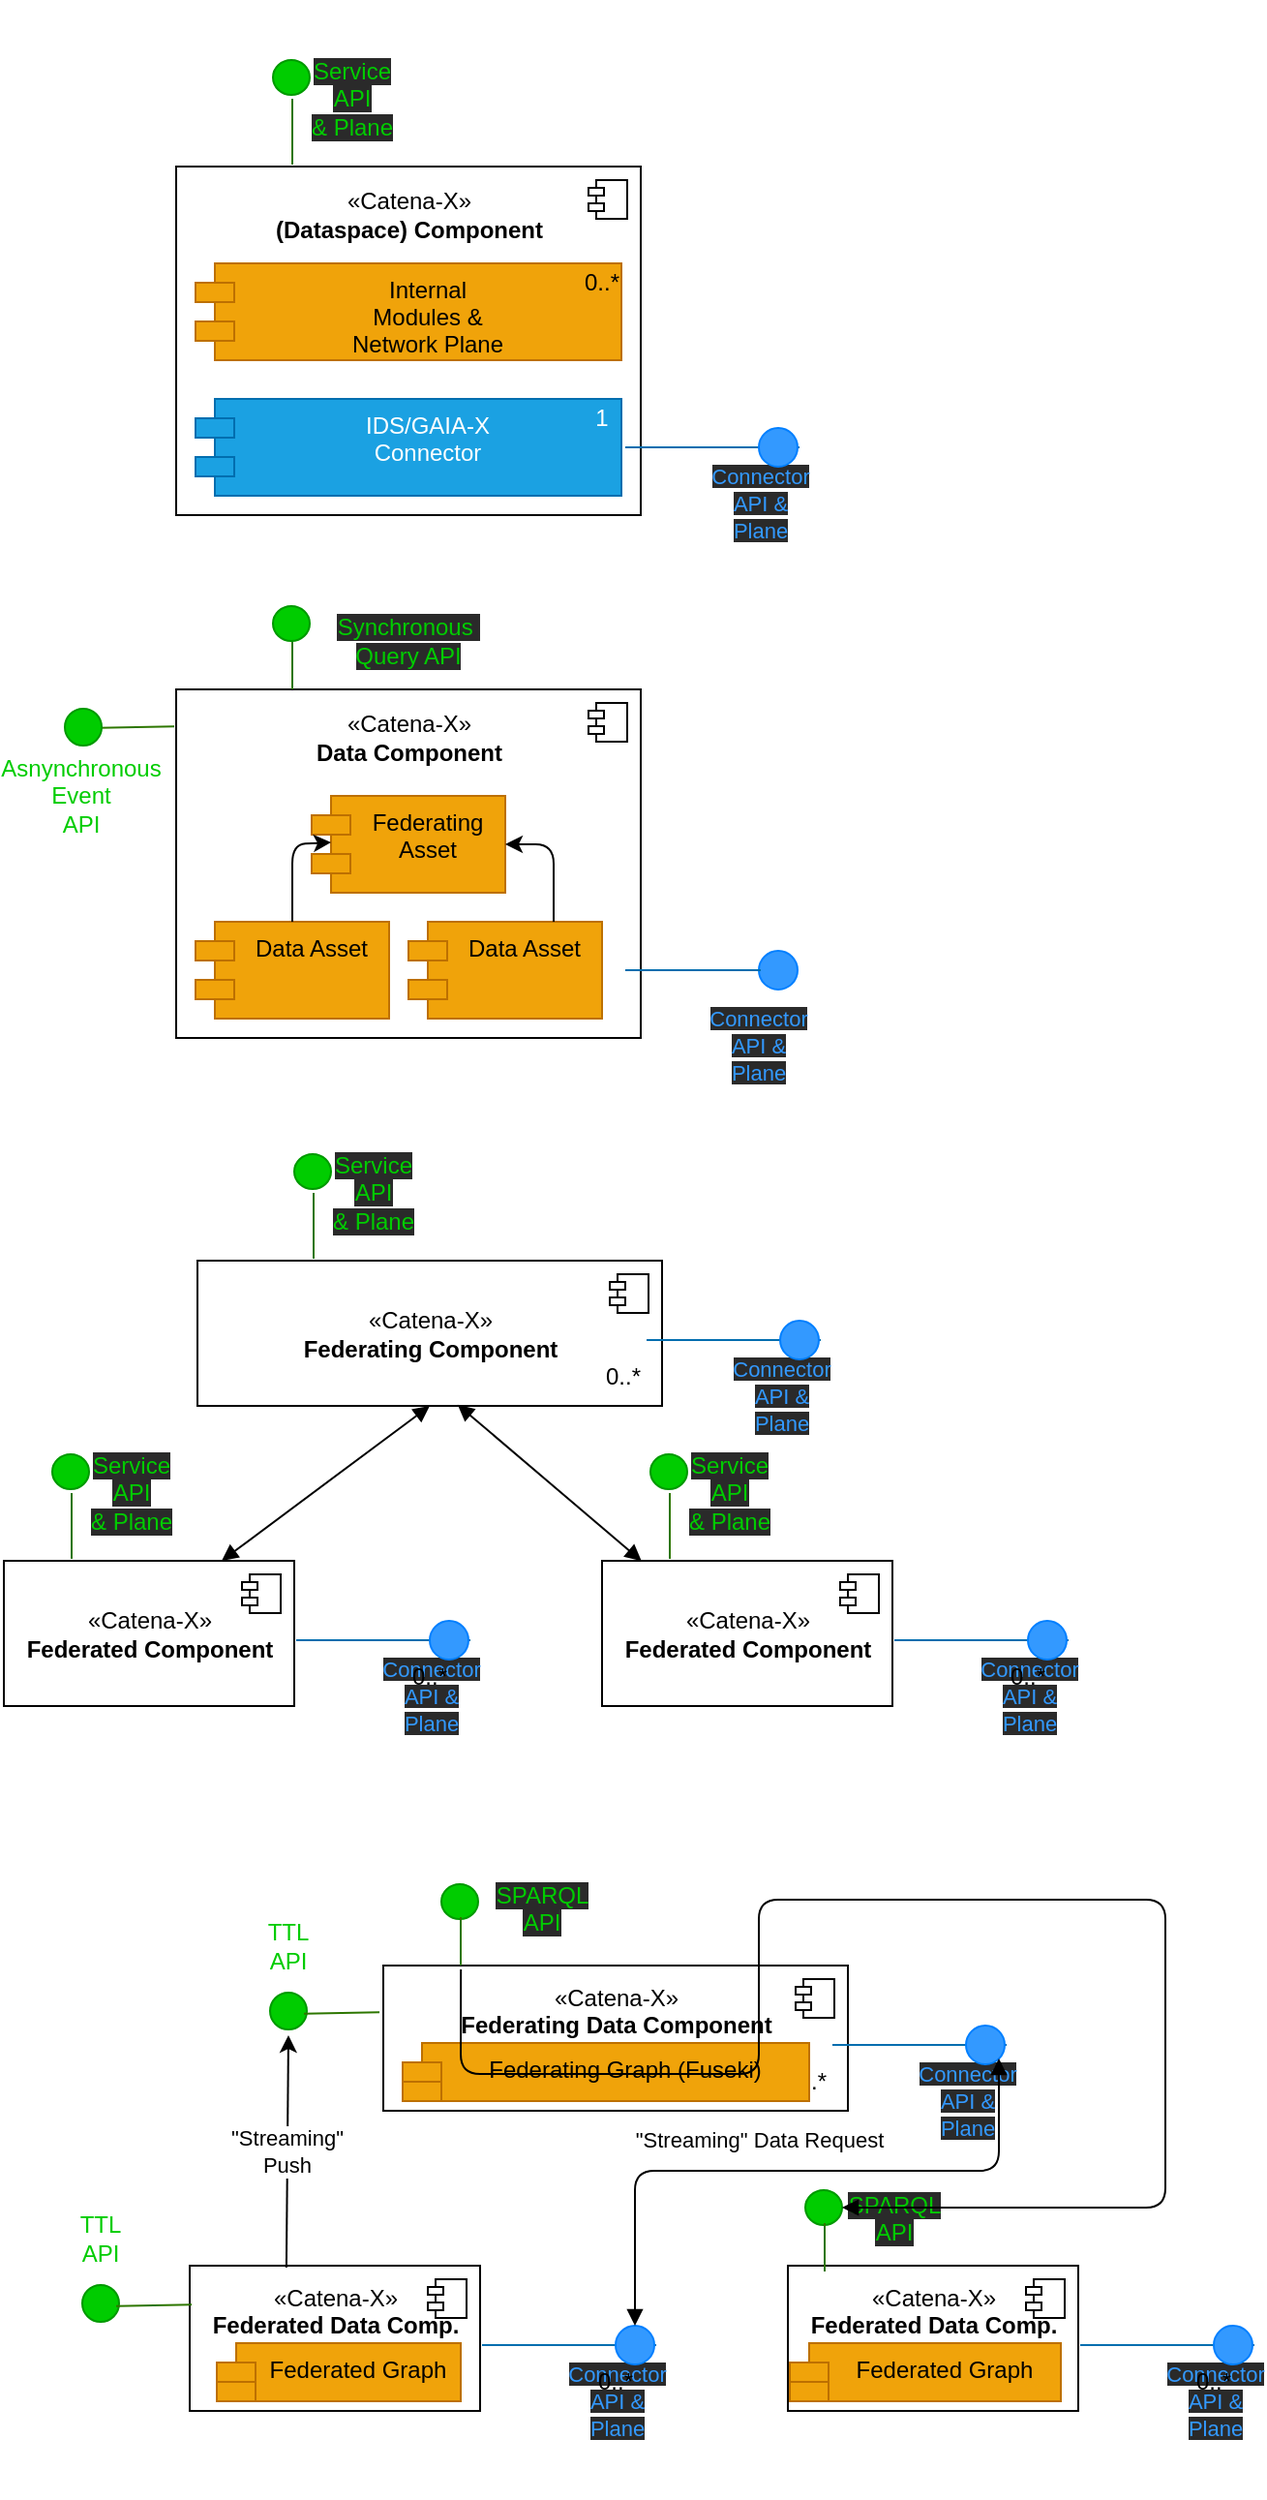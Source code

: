 <mxfile>
    <diagram id="oZrcbOzBXE9Zqkzthed6" name="Page-1">
        <mxGraphModel dx="827" dy="1635" grid="1" gridSize="10" guides="1" tooltips="1" connect="1" arrows="1" fold="1" page="1" pageScale="1" pageWidth="827" pageHeight="1169" math="0" shadow="0">
            <root>
                <mxCell id="0"/>
                <mxCell id="1" parent="0"/>
                <mxCell id="41" value="" style="group" parent="1" vertex="1" connectable="0">
                    <mxGeometry x="119" y="20" width="322" height="235" as="geometry"/>
                </mxCell>
                <mxCell id="31" value="&#10;&#10;&lt;span style=&quot;color: rgb(0, 204, 0); font-family: helvetica; font-size: 12px; font-style: normal; font-weight: 400; letter-spacing: normal; text-align: center; text-indent: 0px; text-transform: none; word-spacing: 0px; background-color: rgb(42, 42, 42); display: inline; float: none;&quot;&gt;Service API&lt;/span&gt;&lt;br style=&quot;padding: 0px; margin: 0px; color: rgb(0, 204, 0); font-family: helvetica; font-size: 12px; font-style: normal; font-weight: 400; letter-spacing: normal; text-align: center; text-indent: 0px; text-transform: none; word-spacing: 0px; background-color: rgb(42, 42, 42);&quot;&gt;&lt;span style=&quot;color: rgb(0, 204, 0); font-family: helvetica; font-size: 12px; font-style: normal; font-weight: 400; letter-spacing: normal; text-align: center; text-indent: 0px; text-transform: none; word-spacing: 0px; background-color: rgb(42, 42, 42); display: inline; float: none;&quot;&gt;&amp;amp; Plane&lt;/span&gt;&#10;&#10;" style="text;html=1;strokeColor=none;fillColor=none;align=center;verticalAlign=middle;whiteSpace=wrap;rounded=0;fontColor=#00CC00;" parent="41" vertex="1">
                    <mxGeometry x="61" y="10" width="60" height="20" as="geometry"/>
                </mxCell>
                <mxCell id="32" value="&#10;&#10;&lt;br style=&quot;color: rgb(51, 153, 255); font-family: helvetica; font-size: 11px; font-style: normal; font-weight: 400; letter-spacing: normal; text-align: center; text-indent: 0px; text-transform: none; word-spacing: 0px;&quot;&gt;&lt;br style=&quot;color: rgb(51, 153, 255); font-family: helvetica; font-size: 11px; font-style: normal; font-weight: 400; letter-spacing: normal; text-align: center; text-indent: 0px; text-transform: none; word-spacing: 0px;&quot;&gt;&lt;br style=&quot;color: rgb(51, 153, 255); font-family: helvetica; font-size: 11px; font-style: normal; font-weight: 400; letter-spacing: normal; text-align: center; text-indent: 0px; text-transform: none; word-spacing: 0px;&quot;&gt;&lt;br style=&quot;color: rgb(51, 153, 255); font-family: helvetica; font-size: 11px; font-style: normal; font-weight: 400; letter-spacing: normal; text-align: center; text-indent: 0px; text-transform: none; word-spacing: 0px;&quot;&gt;&lt;span style=&quot;color: rgb(51, 153, 255); font-family: helvetica; font-size: 11px; font-style: normal; font-weight: 400; letter-spacing: normal; text-align: center; text-indent: 0px; text-transform: none; word-spacing: 0px; background-color: rgb(42, 42, 42); display: inline; float: none;&quot;&gt;Connector&lt;/span&gt;&lt;br style=&quot;color: rgb(51, 153, 255); font-family: helvetica; font-size: 11px; font-style: normal; font-weight: 400; letter-spacing: normal; text-align: center; text-indent: 0px; text-transform: none; word-spacing: 0px;&quot;&gt;&lt;span style=&quot;color: rgb(51, 153, 255); font-family: helvetica; font-size: 11px; font-style: normal; font-weight: 400; letter-spacing: normal; text-align: center; text-indent: 0px; text-transform: none; word-spacing: 0px; background-color: rgb(42, 42, 42); display: inline; float: none;&quot;&gt;API &amp;amp;&lt;/span&gt;&lt;br style=&quot;color: rgb(51, 153, 255); font-family: helvetica; font-size: 11px; font-style: normal; font-weight: 400; letter-spacing: normal; text-align: center; text-indent: 0px; text-transform: none; word-spacing: 0px;&quot;&gt;&lt;span style=&quot;color: rgb(51, 153, 255); font-family: helvetica; font-size: 11px; font-style: normal; font-weight: 400; letter-spacing: normal; text-align: center; text-indent: 0px; text-transform: none; word-spacing: 0px; background-color: rgb(42, 42, 42); display: inline; float: none;&quot;&gt;Plane&lt;/span&gt;&#10;&#10;" style="text;html=1;strokeColor=none;fillColor=none;align=center;verticalAlign=middle;whiteSpace=wrap;rounded=0;fontColor=#00CC00;" parent="41" vertex="1">
                    <mxGeometry x="282" y="190" width="40" height="20" as="geometry"/>
                </mxCell>
                <mxCell id="30" value="" style="ellipse;whiteSpace=wrap;html=1;fontColor=#00CC00;fillColor=#00CC00;strokeColor=#009900;" parent="41" vertex="1">
                    <mxGeometry x="50" width="19" height="18" as="geometry"/>
                </mxCell>
                <mxCell id="JxhfGXeFzCiD75mEehl8-1" value="«Catena-X»&lt;br&gt;&lt;b&gt;(Dataspace) Component&lt;br&gt;&lt;br&gt;&lt;br&gt;&lt;br&gt;&lt;br&gt;&lt;br&gt;&lt;br&gt;&lt;br&gt;&lt;br&gt;&lt;br&gt;&lt;/b&gt;" style="html=1;dropTarget=0;" parent="41" vertex="1">
                    <mxGeometry y="55" width="240" height="180" as="geometry"/>
                </mxCell>
                <mxCell id="JxhfGXeFzCiD75mEehl8-2" value="" style="shape=module;jettyWidth=8;jettyHeight=4;" parent="JxhfGXeFzCiD75mEehl8-1" vertex="1">
                    <mxGeometry x="1" width="20" height="20" relative="1" as="geometry">
                        <mxPoint x="-27" y="7" as="offset"/>
                    </mxGeometry>
                </mxCell>
                <mxCell id="JxhfGXeFzCiD75mEehl8-10" value="IDS/GAIA-X&#10;Connector" style="shape=module;align=left;spacingLeft=20;align=center;verticalAlign=top;fillColor=#1ba1e2;strokeColor=#006EAF;fontColor=#ffffff;" parent="41" vertex="1">
                    <mxGeometry x="10" y="175" width="220" height="50" as="geometry"/>
                </mxCell>
                <mxCell id="JxhfGXeFzCiD75mEehl8-15" value="" style="rounded=0;orthogonalLoop=1;jettySize=auto;html=1;endArrow=none;endFill=0;sketch=0;sourcePerimeterSpacing=0;exitX=1;exitY=0.5;exitDx=0;exitDy=0;fillColor=#1ba1e2;strokeColor=#006EAF;fontColor=#3399FF;" parent="41" target="32" edge="1">
                    <mxGeometry y="20" as="geometry">
                        <mxPoint x="232" y="200" as="sourcePoint"/>
                        <mxPoint x="302" y="200" as="targetPoint"/>
                        <Array as="points">
                            <mxPoint x="302" y="200"/>
                        </Array>
                        <mxPoint as="offset"/>
                    </mxGeometry>
                </mxCell>
                <mxCell id="JxhfGXeFzCiD75mEehl8-16" value="Internal &#10;Modules &amp; &#10;Network Plane" style="shape=module;align=left;spacingLeft=20;align=center;verticalAlign=top;fillColor=#f0a30a;strokeColor=#BD7000;fontColor=#000000;" parent="41" vertex="1">
                    <mxGeometry x="10" y="105" width="220" height="50" as="geometry"/>
                </mxCell>
                <mxCell id="16" value="&lt;font color=&quot;#ffffff&quot;&gt;1&lt;/font&gt;" style="text;html=1;strokeColor=none;fillColor=none;align=center;verticalAlign=middle;whiteSpace=wrap;rounded=0;fontColor=#3399FF;" parent="41" vertex="1">
                    <mxGeometry x="200" y="175" width="40" height="20" as="geometry"/>
                </mxCell>
                <mxCell id="17" value="&lt;font color=&quot;#000000&quot;&gt;0..*&lt;/font&gt;" style="text;html=1;strokeColor=none;fillColor=none;align=center;verticalAlign=middle;whiteSpace=wrap;rounded=0;fontColor=#3399FF;" parent="41" vertex="1">
                    <mxGeometry x="200" y="105" width="40" height="20" as="geometry"/>
                </mxCell>
                <mxCell id="29" value="" style="ellipse;whiteSpace=wrap;html=1;fontColor=#00CC00;fillColor=#3399FF;strokeColor=#007FFF;" parent="41" vertex="1">
                    <mxGeometry x="301" y="190" width="20" height="20" as="geometry"/>
                </mxCell>
                <mxCell id="JxhfGXeFzCiD75mEehl8-9" value="" style="rounded=0;orthogonalLoop=1;jettySize=auto;html=1;endArrow=none;endFill=0;sketch=0;sourcePerimeterSpacing=0;fillColor=#60a917;strokeColor=#2D7600;" parent="41" edge="1">
                    <mxGeometry x="174" y="59" as="geometry">
                        <mxPoint x="60" y="54" as="sourcePoint"/>
                        <mxPoint x="60" y="20" as="targetPoint"/>
                    </mxGeometry>
                </mxCell>
                <mxCell id="80" value="" style="group" parent="1" vertex="1" connectable="0">
                    <mxGeometry x="30" y="590" width="550" height="280" as="geometry"/>
                </mxCell>
                <mxCell id="42" value="" style="group" parent="80" vertex="1" connectable="0">
                    <mxGeometry x="90" width="322" height="235" as="geometry"/>
                </mxCell>
                <mxCell id="43" value="&#10;&#10;&lt;span style=&quot;color: rgb(0, 204, 0); font-family: helvetica; font-size: 12px; font-style: normal; font-weight: 400; letter-spacing: normal; text-align: center; text-indent: 0px; text-transform: none; word-spacing: 0px; background-color: rgb(42, 42, 42); display: inline; float: none;&quot;&gt;Service API&lt;/span&gt;&lt;br style=&quot;padding: 0px; margin: 0px; color: rgb(0, 204, 0); font-family: helvetica; font-size: 12px; font-style: normal; font-weight: 400; letter-spacing: normal; text-align: center; text-indent: 0px; text-transform: none; word-spacing: 0px; background-color: rgb(42, 42, 42);&quot;&gt;&lt;span style=&quot;color: rgb(0, 204, 0); font-family: helvetica; font-size: 12px; font-style: normal; font-weight: 400; letter-spacing: normal; text-align: center; text-indent: 0px; text-transform: none; word-spacing: 0px; background-color: rgb(42, 42, 42); display: inline; float: none;&quot;&gt;&amp;amp; Plane&lt;/span&gt;&#10;&#10;" style="text;html=1;strokeColor=none;fillColor=none;align=center;verticalAlign=middle;whiteSpace=wrap;rounded=0;fontColor=#00CC00;" parent="42" vertex="1">
                    <mxGeometry x="71" y="5" width="60" height="20" as="geometry"/>
                </mxCell>
                <mxCell id="44" value="&#10;&#10;&lt;br style=&quot;color: rgb(51, 153, 255); font-family: helvetica; font-size: 11px; font-style: normal; font-weight: 400; letter-spacing: normal; text-align: center; text-indent: 0px; text-transform: none; word-spacing: 0px;&quot;&gt;&lt;br style=&quot;color: rgb(51, 153, 255); font-family: helvetica; font-size: 11px; font-style: normal; font-weight: 400; letter-spacing: normal; text-align: center; text-indent: 0px; text-transform: none; word-spacing: 0px;&quot;&gt;&lt;br style=&quot;color: rgb(51, 153, 255); font-family: helvetica; font-size: 11px; font-style: normal; font-weight: 400; letter-spacing: normal; text-align: center; text-indent: 0px; text-transform: none; word-spacing: 0px;&quot;&gt;&lt;br style=&quot;color: rgb(51, 153, 255); font-family: helvetica; font-size: 11px; font-style: normal; font-weight: 400; letter-spacing: normal; text-align: center; text-indent: 0px; text-transform: none; word-spacing: 0px;&quot;&gt;&lt;span style=&quot;color: rgb(51, 153, 255); font-family: helvetica; font-size: 11px; font-style: normal; font-weight: 400; letter-spacing: normal; text-align: center; text-indent: 0px; text-transform: none; word-spacing: 0px; background-color: rgb(42, 42, 42); display: inline; float: none;&quot;&gt;Connector&lt;/span&gt;&lt;br style=&quot;color: rgb(51, 153, 255); font-family: helvetica; font-size: 11px; font-style: normal; font-weight: 400; letter-spacing: normal; text-align: center; text-indent: 0px; text-transform: none; word-spacing: 0px;&quot;&gt;&lt;span style=&quot;color: rgb(51, 153, 255); font-family: helvetica; font-size: 11px; font-style: normal; font-weight: 400; letter-spacing: normal; text-align: center; text-indent: 0px; text-transform: none; word-spacing: 0px; background-color: rgb(42, 42, 42); display: inline; float: none;&quot;&gt;API &amp;amp;&lt;/span&gt;&lt;br style=&quot;color: rgb(51, 153, 255); font-family: helvetica; font-size: 11px; font-style: normal; font-weight: 400; letter-spacing: normal; text-align: center; text-indent: 0px; text-transform: none; word-spacing: 0px;&quot;&gt;&lt;span style=&quot;color: rgb(51, 153, 255); font-family: helvetica; font-size: 11px; font-style: normal; font-weight: 400; letter-spacing: normal; text-align: center; text-indent: 0px; text-transform: none; word-spacing: 0px; background-color: rgb(42, 42, 42); display: inline; float: none;&quot;&gt;Plane&lt;/span&gt;&#10;&#10;" style="text;html=1;strokeColor=none;fillColor=none;align=center;verticalAlign=middle;whiteSpace=wrap;rounded=0;fontColor=#00CC00;" parent="42" vertex="1">
                    <mxGeometry x="292" y="81" width="40" height="20" as="geometry"/>
                </mxCell>
                <mxCell id="45" value="" style="ellipse;whiteSpace=wrap;html=1;fontColor=#00CC00;fillColor=#00CC00;strokeColor=#009900;" parent="42" vertex="1">
                    <mxGeometry x="60" y="-5" width="19" height="18" as="geometry"/>
                </mxCell>
                <mxCell id="46" value="«Catena-X»&lt;br&gt;&lt;b&gt;Federating Component&lt;br&gt;&lt;/b&gt;" style="html=1;dropTarget=0;" parent="42" vertex="1">
                    <mxGeometry x="10" y="50" width="240" height="75" as="geometry"/>
                </mxCell>
                <mxCell id="47" value="" style="shape=module;jettyWidth=8;jettyHeight=4;" parent="46" vertex="1">
                    <mxGeometry x="1" width="20" height="20" relative="1" as="geometry">
                        <mxPoint x="-27" y="7" as="offset"/>
                    </mxGeometry>
                </mxCell>
                <mxCell id="49" value="" style="rounded=0;orthogonalLoop=1;jettySize=auto;html=1;endArrow=none;endFill=0;sketch=0;sourcePerimeterSpacing=0;exitX=1;exitY=0.5;exitDx=0;exitDy=0;fillColor=#1ba1e2;strokeColor=#006EAF;fontColor=#3399FF;" parent="42" target="44" edge="1">
                    <mxGeometry x="10" y="-89" as="geometry">
                        <mxPoint x="242" y="91" as="sourcePoint"/>
                        <mxPoint x="312" y="91" as="targetPoint"/>
                        <Array as="points">
                            <mxPoint x="312" y="91"/>
                        </Array>
                        <mxPoint as="offset"/>
                    </mxGeometry>
                </mxCell>
                <mxCell id="52" value="&lt;font color=&quot;#000000&quot;&gt;0..*&lt;/font&gt;" style="text;html=1;strokeColor=none;fillColor=none;align=center;verticalAlign=middle;whiteSpace=wrap;rounded=0;fontColor=#3399FF;" parent="42" vertex="1">
                    <mxGeometry x="210" y="100" width="40" height="20" as="geometry"/>
                </mxCell>
                <mxCell id="53" value="" style="ellipse;whiteSpace=wrap;html=1;fontColor=#00CC00;fillColor=#3399FF;strokeColor=#007FFF;" parent="42" vertex="1">
                    <mxGeometry x="311" y="81" width="20" height="20" as="geometry"/>
                </mxCell>
                <mxCell id="54" value="" style="rounded=0;orthogonalLoop=1;jettySize=auto;html=1;endArrow=none;endFill=0;sketch=0;sourcePerimeterSpacing=0;fillColor=#60a917;strokeColor=#2D7600;" parent="42" edge="1">
                    <mxGeometry x="184" y="54" as="geometry">
                        <mxPoint x="70" y="49" as="sourcePoint"/>
                        <mxPoint x="70" y="15" as="targetPoint"/>
                    </mxGeometry>
                </mxCell>
                <mxCell id="59" value="&#10;&#10;&lt;span style=&quot;color: rgb(0, 204, 0); font-family: helvetica; font-size: 12px; font-style: normal; font-weight: 400; letter-spacing: normal; text-align: center; text-indent: 0px; text-transform: none; word-spacing: 0px; background-color: rgb(42, 42, 42); display: inline; float: none;&quot;&gt;Service API&lt;/span&gt;&lt;br style=&quot;padding: 0px; margin: 0px; color: rgb(0, 204, 0); font-family: helvetica; font-size: 12px; font-style: normal; font-weight: 400; letter-spacing: normal; text-align: center; text-indent: 0px; text-transform: none; word-spacing: 0px; background-color: rgb(42, 42, 42);&quot;&gt;&lt;span style=&quot;color: rgb(0, 204, 0); font-family: helvetica; font-size: 12px; font-style: normal; font-weight: 400; letter-spacing: normal; text-align: center; text-indent: 0px; text-transform: none; word-spacing: 0px; background-color: rgb(42, 42, 42); display: inline; float: none;&quot;&gt;&amp;amp; Plane&lt;/span&gt;&#10;&#10;" style="text;html=1;strokeColor=none;fillColor=none;align=center;verticalAlign=middle;whiteSpace=wrap;rounded=0;fontColor=#00CC00;" parent="80" vertex="1">
                    <mxGeometry x="36" y="160" width="60" height="20" as="geometry"/>
                </mxCell>
                <mxCell id="60" value="&#10;&#10;&lt;br style=&quot;color: rgb(51, 153, 255); font-family: helvetica; font-size: 11px; font-style: normal; font-weight: 400; letter-spacing: normal; text-align: center; text-indent: 0px; text-transform: none; word-spacing: 0px;&quot;&gt;&lt;br style=&quot;color: rgb(51, 153, 255); font-family: helvetica; font-size: 11px; font-style: normal; font-weight: 400; letter-spacing: normal; text-align: center; text-indent: 0px; text-transform: none; word-spacing: 0px;&quot;&gt;&lt;br style=&quot;color: rgb(51, 153, 255); font-family: helvetica; font-size: 11px; font-style: normal; font-weight: 400; letter-spacing: normal; text-align: center; text-indent: 0px; text-transform: none; word-spacing: 0px;&quot;&gt;&lt;br style=&quot;color: rgb(51, 153, 255); font-family: helvetica; font-size: 11px; font-style: normal; font-weight: 400; letter-spacing: normal; text-align: center; text-indent: 0px; text-transform: none; word-spacing: 0px;&quot;&gt;&lt;span style=&quot;color: rgb(51, 153, 255); font-family: helvetica; font-size: 11px; font-style: normal; font-weight: 400; letter-spacing: normal; text-align: center; text-indent: 0px; text-transform: none; word-spacing: 0px; background-color: rgb(42, 42, 42); display: inline; float: none;&quot;&gt;Connector&lt;/span&gt;&lt;br style=&quot;color: rgb(51, 153, 255); font-family: helvetica; font-size: 11px; font-style: normal; font-weight: 400; letter-spacing: normal; text-align: center; text-indent: 0px; text-transform: none; word-spacing: 0px;&quot;&gt;&lt;span style=&quot;color: rgb(51, 153, 255); font-family: helvetica; font-size: 11px; font-style: normal; font-weight: 400; letter-spacing: normal; text-align: center; text-indent: 0px; text-transform: none; word-spacing: 0px; background-color: rgb(42, 42, 42); display: inline; float: none;&quot;&gt;API &amp;amp;&lt;/span&gt;&lt;br style=&quot;color: rgb(51, 153, 255); font-family: helvetica; font-size: 11px; font-style: normal; font-weight: 400; letter-spacing: normal; text-align: center; text-indent: 0px; text-transform: none; word-spacing: 0px;&quot;&gt;&lt;span style=&quot;color: rgb(51, 153, 255); font-family: helvetica; font-size: 11px; font-style: normal; font-weight: 400; letter-spacing: normal; text-align: center; text-indent: 0px; text-transform: none; word-spacing: 0px; background-color: rgb(42, 42, 42); display: inline; float: none;&quot;&gt;Plane&lt;/span&gt;&#10;&#10;" style="text;html=1;strokeColor=none;fillColor=none;align=center;verticalAlign=middle;whiteSpace=wrap;rounded=0;fontColor=#00CC00;" parent="80" vertex="1">
                    <mxGeometry x="201" y="236" width="40" height="20" as="geometry"/>
                </mxCell>
                <mxCell id="61" value="" style="ellipse;whiteSpace=wrap;html=1;fontColor=#00CC00;fillColor=#00CC00;strokeColor=#009900;" parent="80" vertex="1">
                    <mxGeometry x="25" y="150" width="19" height="18" as="geometry"/>
                </mxCell>
                <mxCell id="62" value="«Catena-X»&lt;br&gt;&lt;b&gt;Federated Component&lt;br&gt;&lt;/b&gt;" style="html=1;dropTarget=0;" parent="80" vertex="1">
                    <mxGeometry y="205" width="150" height="75" as="geometry"/>
                </mxCell>
                <mxCell id="63" value="" style="shape=module;jettyWidth=8;jettyHeight=4;" parent="62" vertex="1">
                    <mxGeometry x="1" width="20" height="20" relative="1" as="geometry">
                        <mxPoint x="-27" y="7" as="offset"/>
                    </mxGeometry>
                </mxCell>
                <mxCell id="64" value="" style="rounded=0;orthogonalLoop=1;jettySize=auto;html=1;endArrow=none;endFill=0;sketch=0;sourcePerimeterSpacing=0;exitX=1;exitY=0.5;exitDx=0;exitDy=0;fillColor=#1ba1e2;strokeColor=#006EAF;fontColor=#3399FF;" parent="80" target="60" edge="1">
                    <mxGeometry x="-201" y="-524" as="geometry">
                        <mxPoint x="151" y="246" as="sourcePoint"/>
                        <mxPoint x="101" y="-344" as="targetPoint"/>
                        <Array as="points">
                            <mxPoint x="221" y="246"/>
                        </Array>
                        <mxPoint as="offset"/>
                    </mxGeometry>
                </mxCell>
                <mxCell id="65" value="&lt;font color=&quot;#000000&quot;&gt;0..*&lt;/font&gt;" style="text;html=1;strokeColor=none;fillColor=none;align=center;verticalAlign=middle;whiteSpace=wrap;rounded=0;fontColor=#3399FF;" parent="80" vertex="1">
                    <mxGeometry x="200" y="255" width="40" height="20" as="geometry"/>
                </mxCell>
                <mxCell id="66" value="" style="ellipse;whiteSpace=wrap;html=1;fontColor=#00CC00;fillColor=#3399FF;strokeColor=#007FFF;" parent="80" vertex="1">
                    <mxGeometry x="220" y="236" width="20" height="20" as="geometry"/>
                </mxCell>
                <mxCell id="67" value="" style="rounded=0;orthogonalLoop=1;jettySize=auto;html=1;endArrow=none;endFill=0;sketch=0;sourcePerimeterSpacing=0;fillColor=#60a917;strokeColor=#2D7600;" parent="80" edge="1">
                    <mxGeometry x="29" y="-381" as="geometry">
                        <mxPoint x="35" y="204" as="sourcePoint"/>
                        <mxPoint x="35" y="170" as="targetPoint"/>
                    </mxGeometry>
                </mxCell>
                <mxCell id="68" value="&#10;&#10;&lt;span style=&quot;color: rgb(0, 204, 0); font-family: helvetica; font-size: 12px; font-style: normal; font-weight: 400; letter-spacing: normal; text-align: center; text-indent: 0px; text-transform: none; word-spacing: 0px; background-color: rgb(42, 42, 42); display: inline; float: none;&quot;&gt;Service API&lt;/span&gt;&lt;br style=&quot;padding: 0px; margin: 0px; color: rgb(0, 204, 0); font-family: helvetica; font-size: 12px; font-style: normal; font-weight: 400; letter-spacing: normal; text-align: center; text-indent: 0px; text-transform: none; word-spacing: 0px; background-color: rgb(42, 42, 42);&quot;&gt;&lt;span style=&quot;color: rgb(0, 204, 0); font-family: helvetica; font-size: 12px; font-style: normal; font-weight: 400; letter-spacing: normal; text-align: center; text-indent: 0px; text-transform: none; word-spacing: 0px; background-color: rgb(42, 42, 42); display: inline; float: none;&quot;&gt;&amp;amp; Plane&lt;/span&gt;&#10;&#10;" style="text;html=1;strokeColor=none;fillColor=none;align=center;verticalAlign=middle;whiteSpace=wrap;rounded=0;fontColor=#00CC00;" parent="80" vertex="1">
                    <mxGeometry x="345" y="160" width="60" height="20" as="geometry"/>
                </mxCell>
                <mxCell id="69" value="&#10;&#10;&lt;br style=&quot;color: rgb(51, 153, 255); font-family: helvetica; font-size: 11px; font-style: normal; font-weight: 400; letter-spacing: normal; text-align: center; text-indent: 0px; text-transform: none; word-spacing: 0px;&quot;&gt;&lt;br style=&quot;color: rgb(51, 153, 255); font-family: helvetica; font-size: 11px; font-style: normal; font-weight: 400; letter-spacing: normal; text-align: center; text-indent: 0px; text-transform: none; word-spacing: 0px;&quot;&gt;&lt;br style=&quot;color: rgb(51, 153, 255); font-family: helvetica; font-size: 11px; font-style: normal; font-weight: 400; letter-spacing: normal; text-align: center; text-indent: 0px; text-transform: none; word-spacing: 0px;&quot;&gt;&lt;br style=&quot;color: rgb(51, 153, 255); font-family: helvetica; font-size: 11px; font-style: normal; font-weight: 400; letter-spacing: normal; text-align: center; text-indent: 0px; text-transform: none; word-spacing: 0px;&quot;&gt;&lt;span style=&quot;color: rgb(51, 153, 255); font-family: helvetica; font-size: 11px; font-style: normal; font-weight: 400; letter-spacing: normal; text-align: center; text-indent: 0px; text-transform: none; word-spacing: 0px; background-color: rgb(42, 42, 42); display: inline; float: none;&quot;&gt;Connector&lt;/span&gt;&lt;br style=&quot;color: rgb(51, 153, 255); font-family: helvetica; font-size: 11px; font-style: normal; font-weight: 400; letter-spacing: normal; text-align: center; text-indent: 0px; text-transform: none; word-spacing: 0px;&quot;&gt;&lt;span style=&quot;color: rgb(51, 153, 255); font-family: helvetica; font-size: 11px; font-style: normal; font-weight: 400; letter-spacing: normal; text-align: center; text-indent: 0px; text-transform: none; word-spacing: 0px; background-color: rgb(42, 42, 42); display: inline; float: none;&quot;&gt;API &amp;amp;&lt;/span&gt;&lt;br style=&quot;color: rgb(51, 153, 255); font-family: helvetica; font-size: 11px; font-style: normal; font-weight: 400; letter-spacing: normal; text-align: center; text-indent: 0px; text-transform: none; word-spacing: 0px;&quot;&gt;&lt;span style=&quot;color: rgb(51, 153, 255); font-family: helvetica; font-size: 11px; font-style: normal; font-weight: 400; letter-spacing: normal; text-align: center; text-indent: 0px; text-transform: none; word-spacing: 0px; background-color: rgb(42, 42, 42); display: inline; float: none;&quot;&gt;Plane&lt;/span&gt;&#10;&#10;" style="text;html=1;strokeColor=none;fillColor=none;align=center;verticalAlign=middle;whiteSpace=wrap;rounded=0;fontColor=#00CC00;" parent="80" vertex="1">
                    <mxGeometry x="510" y="236" width="40" height="20" as="geometry"/>
                </mxCell>
                <mxCell id="70" value="" style="ellipse;whiteSpace=wrap;html=1;fontColor=#00CC00;fillColor=#00CC00;strokeColor=#009900;" parent="80" vertex="1">
                    <mxGeometry x="334" y="150" width="19" height="18" as="geometry"/>
                </mxCell>
                <mxCell id="71" value="«Catena-X»&lt;br&gt;&lt;b&gt;Federated Component&lt;br&gt;&lt;/b&gt;" style="html=1;dropTarget=0;" parent="80" vertex="1">
                    <mxGeometry x="309" y="205" width="150" height="75" as="geometry"/>
                </mxCell>
                <mxCell id="72" value="" style="shape=module;jettyWidth=8;jettyHeight=4;" parent="71" vertex="1">
                    <mxGeometry x="1" width="20" height="20" relative="1" as="geometry">
                        <mxPoint x="-27" y="7" as="offset"/>
                    </mxGeometry>
                </mxCell>
                <mxCell id="73" value="" style="rounded=0;orthogonalLoop=1;jettySize=auto;html=1;endArrow=none;endFill=0;sketch=0;sourcePerimeterSpacing=0;exitX=1;exitY=0.5;exitDx=0;exitDy=0;fillColor=#1ba1e2;strokeColor=#006EAF;fontColor=#3399FF;" parent="80" target="69" edge="1">
                    <mxGeometry x="108" y="-524" as="geometry">
                        <mxPoint x="460" y="246" as="sourcePoint"/>
                        <mxPoint x="410" y="-344" as="targetPoint"/>
                        <Array as="points">
                            <mxPoint x="530" y="246"/>
                        </Array>
                        <mxPoint as="offset"/>
                    </mxGeometry>
                </mxCell>
                <mxCell id="74" value="&lt;font color=&quot;#000000&quot;&gt;0..*&lt;/font&gt;" style="text;html=1;strokeColor=none;fillColor=none;align=center;verticalAlign=middle;whiteSpace=wrap;rounded=0;fontColor=#3399FF;" parent="80" vertex="1">
                    <mxGeometry x="509" y="255" width="40" height="20" as="geometry"/>
                </mxCell>
                <mxCell id="75" value="" style="ellipse;whiteSpace=wrap;html=1;fontColor=#00CC00;fillColor=#3399FF;strokeColor=#007FFF;" parent="80" vertex="1">
                    <mxGeometry x="529" y="236" width="20" height="20" as="geometry"/>
                </mxCell>
                <mxCell id="76" value="" style="rounded=0;orthogonalLoop=1;jettySize=auto;html=1;endArrow=none;endFill=0;sketch=0;sourcePerimeterSpacing=0;fillColor=#60a917;strokeColor=#2D7600;" parent="80" edge="1">
                    <mxGeometry x="338" y="-381" as="geometry">
                        <mxPoint x="344" y="204" as="sourcePoint"/>
                        <mxPoint x="344" y="170" as="targetPoint"/>
                    </mxGeometry>
                </mxCell>
                <mxCell id="78" value="" style="endArrow=block;html=1;fontColor=#00CC00;exitX=0.75;exitY=0;exitDx=0;exitDy=0;entryX=0.5;entryY=1;entryDx=0;entryDy=0;startArrow=block;startFill=1;endFill=1;" parent="80" source="62" target="46" edge="1">
                    <mxGeometry width="50" height="50" relative="1" as="geometry">
                        <mxPoint x="270" y="240" as="sourcePoint"/>
                        <mxPoint x="320" y="190" as="targetPoint"/>
                    </mxGeometry>
                </mxCell>
                <mxCell id="79" value="" style="endArrow=block;html=1;fontColor=#00CC00;entryX=0.136;entryY=0.002;entryDx=0;entryDy=0;entryPerimeter=0;startArrow=block;startFill=1;endFill=1;exitX=0.56;exitY=0.991;exitDx=0;exitDy=0;exitPerimeter=0;" parent="80" source="46" target="71" edge="1">
                    <mxGeometry width="50" height="50" relative="1" as="geometry">
                        <mxPoint x="230" y="130" as="sourcePoint"/>
                        <mxPoint x="230" y="135" as="targetPoint"/>
                    </mxGeometry>
                </mxCell>
                <mxCell id="81" value="" style="group" parent="1" vertex="1" connectable="0">
                    <mxGeometry x="50" y="302" width="390" height="223" as="geometry"/>
                </mxCell>
                <mxCell id="28" value="" style="endArrow=none;html=1;fontColor=#00CC00;entryX=-0.004;entryY=0.106;entryDx=0;entryDy=0;entryPerimeter=0;fillColor=#60a917;strokeColor=#2D7600;" parent="81" target="4" edge="1">
                    <mxGeometry width="50" height="50" relative="1" as="geometry">
                        <mxPoint x="28.999" y="62.904" as="sourcePoint"/>
                        <mxPoint x="420" y="-22" as="targetPoint"/>
                    </mxGeometry>
                </mxCell>
                <mxCell id="35" value="" style="ellipse;whiteSpace=wrap;html=1;fontColor=#00CC00;fillColor=#3399FF;strokeColor=#007FFF;" parent="81" vertex="1">
                    <mxGeometry x="370" y="178" width="20" height="20" as="geometry"/>
                </mxCell>
                <mxCell id="4" value="«Catena-X»&lt;br&gt;&lt;b&gt;Data Component&lt;br&gt;&lt;br&gt;&lt;br&gt;&lt;br&gt;&lt;br&gt;&lt;br&gt;&lt;br&gt;&lt;br&gt;&lt;br&gt;&lt;br&gt;&lt;/b&gt;" style="html=1;dropTarget=0;" parent="81" vertex="1">
                    <mxGeometry x="69" y="43" width="240" height="180" as="geometry"/>
                </mxCell>
                <mxCell id="5" value="" style="shape=module;jettyWidth=8;jettyHeight=4;" parent="4" vertex="1">
                    <mxGeometry x="1" width="20" height="20" relative="1" as="geometry">
                        <mxPoint x="-27" y="7" as="offset"/>
                    </mxGeometry>
                </mxCell>
                <mxCell id="11" value="" style="rounded=0;orthogonalLoop=1;jettySize=auto;html=1;endArrow=none;endFill=0;sketch=0;sourcePerimeterSpacing=0;exitX=1;exitY=0.5;exitDx=0;exitDy=0;fillColor=#1ba1e2;strokeColor=#006EAF;fontColor=#3399FF;" parent="81" edge="1">
                    <mxGeometry x="69" y="8" as="geometry">
                        <mxPoint x="301" y="188" as="sourcePoint"/>
                        <mxPoint x="371" y="188" as="targetPoint"/>
                        <Array as="points">
                            <mxPoint x="371" y="188"/>
                        </Array>
                        <mxPoint as="offset"/>
                    </mxGeometry>
                </mxCell>
                <mxCell id="15" value="Data Asset" style="shape=module;align=left;spacingLeft=20;align=center;verticalAlign=top;fillColor=#f0a30a;strokeColor=#BD7000;fontColor=#000000;" parent="81" vertex="1">
                    <mxGeometry x="189" y="163" width="100" height="50" as="geometry"/>
                </mxCell>
                <mxCell id="18" value="Data Asset" style="shape=module;align=left;spacingLeft=20;align=center;verticalAlign=top;fillColor=#f0a30a;strokeColor=#BD7000;fontColor=#000000;" parent="81" vertex="1">
                    <mxGeometry x="79" y="163" width="100" height="50" as="geometry"/>
                </mxCell>
                <mxCell id="19" value="Federating&#10;Asset" style="shape=module;align=left;spacingLeft=20;align=center;verticalAlign=top;fillColor=#f0a30a;strokeColor=#BD7000;fontColor=#000000;" parent="81" vertex="1">
                    <mxGeometry x="139" y="98" width="100" height="50" as="geometry"/>
                </mxCell>
                <mxCell id="20" value="" style="endArrow=classic;html=1;fontColor=#3399FF;exitX=0.75;exitY=0;exitDx=0;exitDy=0;entryX=1;entryY=0.5;entryDx=0;entryDy=0;" parent="81" source="15" target="19" edge="1">
                    <mxGeometry x="69" y="8" width="50" height="50" as="geometry">
                        <mxPoint x="449" y="28" as="sourcePoint"/>
                        <mxPoint x="499" y="-22" as="targetPoint"/>
                        <Array as="points">
                            <mxPoint x="264" y="123"/>
                        </Array>
                    </mxGeometry>
                </mxCell>
                <mxCell id="22" value="" style="endArrow=classic;html=1;fontColor=#3399FF;exitX=0.5;exitY=0;exitDx=0;exitDy=0;entryX=0.1;entryY=0.48;entryDx=0;entryDy=0;entryPerimeter=0;" parent="81" source="18" target="19" edge="1">
                    <mxGeometry x="69" y="8" width="50" height="50" as="geometry">
                        <mxPoint x="274" y="173" as="sourcePoint"/>
                        <mxPoint x="249" y="133" as="targetPoint"/>
                        <Array as="points">
                            <mxPoint x="129" y="123"/>
                        </Array>
                    </mxGeometry>
                </mxCell>
                <mxCell id="36" value="&#10;&#10;&lt;br style=&quot;color: rgb(51, 153, 255); font-family: helvetica; font-size: 11px; font-style: normal; font-weight: 400; letter-spacing: normal; text-align: center; text-indent: 0px; text-transform: none; word-spacing: 0px;&quot;&gt;&lt;br style=&quot;color: rgb(51, 153, 255); font-family: helvetica; font-size: 11px; font-style: normal; font-weight: 400; letter-spacing: normal; text-align: center; text-indent: 0px; text-transform: none; word-spacing: 0px;&quot;&gt;&lt;br style=&quot;color: rgb(51, 153, 255); font-family: helvetica; font-size: 11px; font-style: normal; font-weight: 400; letter-spacing: normal; text-align: center; text-indent: 0px; text-transform: none; word-spacing: 0px;&quot;&gt;&lt;br style=&quot;color: rgb(51, 153, 255); font-family: helvetica; font-size: 11px; font-style: normal; font-weight: 400; letter-spacing: normal; text-align: center; text-indent: 0px; text-transform: none; word-spacing: 0px;&quot;&gt;&lt;span style=&quot;color: rgb(51, 153, 255); font-family: helvetica; font-size: 11px; font-style: normal; font-weight: 400; letter-spacing: normal; text-align: center; text-indent: 0px; text-transform: none; word-spacing: 0px; background-color: rgb(42, 42, 42); display: inline; float: none;&quot;&gt;Connector&lt;/span&gt;&lt;br style=&quot;color: rgb(51, 153, 255); font-family: helvetica; font-size: 11px; font-style: normal; font-weight: 400; letter-spacing: normal; text-align: center; text-indent: 0px; text-transform: none; word-spacing: 0px;&quot;&gt;&lt;span style=&quot;color: rgb(51, 153, 255); font-family: helvetica; font-size: 11px; font-style: normal; font-weight: 400; letter-spacing: normal; text-align: center; text-indent: 0px; text-transform: none; word-spacing: 0px; background-color: rgb(42, 42, 42); display: inline; float: none;&quot;&gt;API &amp;amp;&lt;/span&gt;&lt;br style=&quot;color: rgb(51, 153, 255); font-family: helvetica; font-size: 11px; font-style: normal; font-weight: 400; letter-spacing: normal; text-align: center; text-indent: 0px; text-transform: none; word-spacing: 0px;&quot;&gt;&lt;span style=&quot;color: rgb(51, 153, 255); font-family: helvetica; font-size: 11px; font-style: normal; font-weight: 400; letter-spacing: normal; text-align: center; text-indent: 0px; text-transform: none; word-spacing: 0px; background-color: rgb(42, 42, 42); display: inline; float: none;&quot;&gt;Plane&lt;/span&gt;&#10;&#10;" style="text;html=1;strokeColor=none;fillColor=none;align=center;verticalAlign=middle;whiteSpace=wrap;rounded=0;fontColor=#00CC00;" parent="81" vertex="1">
                    <mxGeometry x="350" y="188" width="40" height="20" as="geometry"/>
                </mxCell>
                <mxCell id="37" value="&#10;&#10;&lt;span style=&quot;color: rgb(0, 204, 0); font-family: helvetica; font-size: 12px; font-style: normal; font-weight: 400; letter-spacing: normal; text-align: center; text-indent: 0px; text-transform: none; word-spacing: 0px; background-color: rgb(42, 42, 42); display: inline; float: none;&quot;&gt;Synchronous&amp;nbsp;&lt;/span&gt;&lt;br style=&quot;padding: 0px; margin: 0px; color: rgb(0, 204, 0); font-family: helvetica; font-size: 12px; font-style: normal; font-weight: 400; letter-spacing: normal; text-align: center; text-indent: 0px; text-transform: none; word-spacing: 0px; background-color: rgb(42, 42, 42);&quot;&gt;&lt;span style=&quot;color: rgb(0, 204, 0); font-family: helvetica; font-size: 12px; font-style: normal; font-weight: 400; letter-spacing: normal; text-align: center; text-indent: 0px; text-transform: none; word-spacing: 0px; background-color: rgb(42, 42, 42); display: inline; float: none;&quot;&gt;Query API&lt;/span&gt;&#10;&#10;" style="text;html=1;strokeColor=none;fillColor=none;align=center;verticalAlign=middle;whiteSpace=wrap;rounded=0;fontColor=#00CC00;" parent="81" vertex="1">
                    <mxGeometry x="169" y="8" width="40" height="20" as="geometry"/>
                </mxCell>
                <mxCell id="10" value="" style="rounded=0;orthogonalLoop=1;jettySize=auto;html=1;endArrow=none;endFill=0;sketch=0;sourcePerimeterSpacing=0;fillColor=#60a917;strokeColor=#2D7600;" parent="81" edge="1">
                    <mxGeometry x="243" y="318" as="geometry">
                        <mxPoint x="129" y="43" as="sourcePoint"/>
                        <mxPoint x="129" y="18" as="targetPoint"/>
                    </mxGeometry>
                </mxCell>
                <mxCell id="38" value="" style="ellipse;whiteSpace=wrap;html=1;fontColor=#00CC00;fillColor=#00CC00;strokeColor=#009900;" parent="81" vertex="1">
                    <mxGeometry x="119" width="19" height="18" as="geometry"/>
                </mxCell>
                <mxCell id="39" value="&lt;span&gt;Asnynchronous&lt;/span&gt;&lt;br style=&quot;padding: 0px ; margin: 0px&quot;&gt;&lt;span&gt;Event&lt;/span&gt;&lt;br style=&quot;padding: 0px ; margin: 0px&quot;&gt;&lt;span&gt;API&lt;/span&gt;" style="text;html=1;strokeColor=none;fillColor=none;align=center;verticalAlign=middle;whiteSpace=wrap;rounded=0;fontColor=#00CC00;" parent="81" vertex="1">
                    <mxGeometry y="88" width="40" height="20" as="geometry"/>
                </mxCell>
                <mxCell id="40" value="" style="ellipse;whiteSpace=wrap;html=1;fontColor=#00CC00;fillColor=#00CC00;strokeColor=#009900;" parent="81" vertex="1">
                    <mxGeometry x="11.5" y="53" width="19" height="19" as="geometry"/>
                </mxCell>
                <mxCell id="82" value="" style="group" parent="1" vertex="1" connectable="0">
                    <mxGeometry x="126" y="954" width="550" height="280" as="geometry"/>
                </mxCell>
                <mxCell id="83" value="" style="group" parent="82" vertex="1" connectable="0">
                    <mxGeometry x="90" width="322" height="235" as="geometry"/>
                </mxCell>
                <mxCell id="85" value="&#10;&#10;&lt;br style=&quot;color: rgb(51, 153, 255); font-family: helvetica; font-size: 11px; font-style: normal; font-weight: 400; letter-spacing: normal; text-align: center; text-indent: 0px; text-transform: none; word-spacing: 0px;&quot;&gt;&lt;br style=&quot;color: rgb(51, 153, 255); font-family: helvetica; font-size: 11px; font-style: normal; font-weight: 400; letter-spacing: normal; text-align: center; text-indent: 0px; text-transform: none; word-spacing: 0px;&quot;&gt;&lt;br style=&quot;color: rgb(51, 153, 255); font-family: helvetica; font-size: 11px; font-style: normal; font-weight: 400; letter-spacing: normal; text-align: center; text-indent: 0px; text-transform: none; word-spacing: 0px;&quot;&gt;&lt;br style=&quot;color: rgb(51, 153, 255); font-family: helvetica; font-size: 11px; font-style: normal; font-weight: 400; letter-spacing: normal; text-align: center; text-indent: 0px; text-transform: none; word-spacing: 0px;&quot;&gt;&lt;span style=&quot;color: rgb(51, 153, 255); font-family: helvetica; font-size: 11px; font-style: normal; font-weight: 400; letter-spacing: normal; text-align: center; text-indent: 0px; text-transform: none; word-spacing: 0px; background-color: rgb(42, 42, 42); display: inline; float: none;&quot;&gt;Connector&lt;/span&gt;&lt;br style=&quot;color: rgb(51, 153, 255); font-family: helvetica; font-size: 11px; font-style: normal; font-weight: 400; letter-spacing: normal; text-align: center; text-indent: 0px; text-transform: none; word-spacing: 0px;&quot;&gt;&lt;span style=&quot;color: rgb(51, 153, 255); font-family: helvetica; font-size: 11px; font-style: normal; font-weight: 400; letter-spacing: normal; text-align: center; text-indent: 0px; text-transform: none; word-spacing: 0px; background-color: rgb(42, 42, 42); display: inline; float: none;&quot;&gt;API &amp;amp;&lt;/span&gt;&lt;br style=&quot;color: rgb(51, 153, 255); font-family: helvetica; font-size: 11px; font-style: normal; font-weight: 400; letter-spacing: normal; text-align: center; text-indent: 0px; text-transform: none; word-spacing: 0px;&quot;&gt;&lt;span style=&quot;color: rgb(51, 153, 255); font-family: helvetica; font-size: 11px; font-style: normal; font-weight: 400; letter-spacing: normal; text-align: center; text-indent: 0px; text-transform: none; word-spacing: 0px; background-color: rgb(42, 42, 42); display: inline; float: none;&quot;&gt;Plane&lt;/span&gt;&#10;&#10;" style="text;html=1;strokeColor=none;fillColor=none;align=center;verticalAlign=middle;whiteSpace=wrap;rounded=0;fontColor=#00CC00;" parent="83" vertex="1">
                    <mxGeometry x="292" y="81" width="40" height="20" as="geometry"/>
                </mxCell>
                <mxCell id="87" value="«Catena-X»&lt;br&gt;&lt;b&gt;Federating Data Component&lt;br&gt;&lt;br&gt;&lt;br&gt;&lt;/b&gt;" style="html=1;dropTarget=0;" parent="83" vertex="1">
                    <mxGeometry x="10" y="50" width="240" height="75" as="geometry"/>
                </mxCell>
                <mxCell id="88" value="" style="shape=module;jettyWidth=8;jettyHeight=4;" parent="87" vertex="1">
                    <mxGeometry x="1" width="20" height="20" relative="1" as="geometry">
                        <mxPoint x="-27" y="7" as="offset"/>
                    </mxGeometry>
                </mxCell>
                <mxCell id="89" value="" style="rounded=0;orthogonalLoop=1;jettySize=auto;html=1;endArrow=none;endFill=0;sketch=0;sourcePerimeterSpacing=0;exitX=1;exitY=0.5;exitDx=0;exitDy=0;fillColor=#1ba1e2;strokeColor=#006EAF;fontColor=#3399FF;" parent="83" target="85" edge="1">
                    <mxGeometry x="10" y="-89" as="geometry">
                        <mxPoint x="242" y="91" as="sourcePoint"/>
                        <mxPoint x="312" y="91" as="targetPoint"/>
                        <Array as="points">
                            <mxPoint x="312" y="91"/>
                        </Array>
                        <mxPoint as="offset"/>
                    </mxGeometry>
                </mxCell>
                <mxCell id="90" value="&lt;font color=&quot;#000000&quot;&gt;0..*&lt;/font&gt;" style="text;html=1;strokeColor=none;fillColor=none;align=center;verticalAlign=middle;whiteSpace=wrap;rounded=0;fontColor=#3399FF;" parent="83" vertex="1">
                    <mxGeometry x="210" y="100" width="40" height="20" as="geometry"/>
                </mxCell>
                <mxCell id="91" value="" style="ellipse;whiteSpace=wrap;html=1;fontColor=#00CC00;fillColor=#3399FF;strokeColor=#007FFF;" parent="83" vertex="1">
                    <mxGeometry x="311" y="81" width="20" height="20" as="geometry"/>
                </mxCell>
                <mxCell id="117" value="" style="ellipse;whiteSpace=wrap;html=1;fontColor=#00CC00;fillColor=#00CC00;strokeColor=#009900;" parent="83" vertex="1">
                    <mxGeometry x="40" y="8" width="19" height="18" as="geometry"/>
                </mxCell>
                <mxCell id="119" value="&lt;br&gt;&lt;br&gt;&lt;span style=&quot;color: rgb(0 , 204 , 0) ; font-family: &amp;#34;helvetica&amp;#34; ; font-size: 12px ; font-style: normal ; font-weight: 400 ; letter-spacing: normal ; text-align: center ; text-indent: 0px ; text-transform: none ; word-spacing: 0px ; background-color: rgb(42 , 42 , 42) ; display: inline ; float: none&quot;&gt;SPARQL API&lt;/span&gt;&lt;br&gt;" style="text;html=1;strokeColor=none;fillColor=none;align=center;verticalAlign=middle;whiteSpace=wrap;rounded=0;fontColor=#00CC00;" parent="83" vertex="1">
                    <mxGeometry x="72" y="-4" width="40" height="20" as="geometry"/>
                </mxCell>
                <mxCell id="143" value="Federating Graph (Fuseki)" style="shape=module;align=left;spacingLeft=20;align=center;verticalAlign=top;fillColor=#f0a30a;strokeColor=#BD7000;fontColor=#000000;" parent="83" vertex="1">
                    <mxGeometry x="20" y="90" width="210" height="30" as="geometry"/>
                </mxCell>
                <mxCell id="94" value="&#10;&#10;&lt;br style=&quot;color: rgb(51, 153, 255); font-family: helvetica; font-size: 11px; font-style: normal; font-weight: 400; letter-spacing: normal; text-align: center; text-indent: 0px; text-transform: none; word-spacing: 0px;&quot;&gt;&lt;br style=&quot;color: rgb(51, 153, 255); font-family: helvetica; font-size: 11px; font-style: normal; font-weight: 400; letter-spacing: normal; text-align: center; text-indent: 0px; text-transform: none; word-spacing: 0px;&quot;&gt;&lt;br style=&quot;color: rgb(51, 153, 255); font-family: helvetica; font-size: 11px; font-style: normal; font-weight: 400; letter-spacing: normal; text-align: center; text-indent: 0px; text-transform: none; word-spacing: 0px;&quot;&gt;&lt;br style=&quot;color: rgb(51, 153, 255); font-family: helvetica; font-size: 11px; font-style: normal; font-weight: 400; letter-spacing: normal; text-align: center; text-indent: 0px; text-transform: none; word-spacing: 0px;&quot;&gt;&lt;span style=&quot;color: rgb(51, 153, 255); font-family: helvetica; font-size: 11px; font-style: normal; font-weight: 400; letter-spacing: normal; text-align: center; text-indent: 0px; text-transform: none; word-spacing: 0px; background-color: rgb(42, 42, 42); display: inline; float: none;&quot;&gt;Connector&lt;/span&gt;&lt;br style=&quot;color: rgb(51, 153, 255); font-family: helvetica; font-size: 11px; font-style: normal; font-weight: 400; letter-spacing: normal; text-align: center; text-indent: 0px; text-transform: none; word-spacing: 0px;&quot;&gt;&lt;span style=&quot;color: rgb(51, 153, 255); font-family: helvetica; font-size: 11px; font-style: normal; font-weight: 400; letter-spacing: normal; text-align: center; text-indent: 0px; text-transform: none; word-spacing: 0px; background-color: rgb(42, 42, 42); display: inline; float: none;&quot;&gt;API &amp;amp;&lt;/span&gt;&lt;br style=&quot;color: rgb(51, 153, 255); font-family: helvetica; font-size: 11px; font-style: normal; font-weight: 400; letter-spacing: normal; text-align: center; text-indent: 0px; text-transform: none; word-spacing: 0px;&quot;&gt;&lt;span style=&quot;color: rgb(51, 153, 255); font-family: helvetica; font-size: 11px; font-style: normal; font-weight: 400; letter-spacing: normal; text-align: center; text-indent: 0px; text-transform: none; word-spacing: 0px; background-color: rgb(42, 42, 42); display: inline; float: none;&quot;&gt;Plane&lt;/span&gt;&#10;&#10;" style="text;html=1;strokeColor=none;fillColor=none;align=center;verticalAlign=middle;whiteSpace=wrap;rounded=0;fontColor=#00CC00;" parent="82" vertex="1">
                    <mxGeometry x="201" y="236" width="40" height="20" as="geometry"/>
                </mxCell>
                <mxCell id="96" value="«Catena-X»&lt;br&gt;&lt;b&gt;Federated Data Comp.&lt;br&gt;&lt;br&gt;&lt;br&gt;&lt;/b&gt;" style="html=1;dropTarget=0;" parent="82" vertex="1">
                    <mxGeometry y="205" width="150" height="75" as="geometry"/>
                </mxCell>
                <mxCell id="97" value="" style="shape=module;jettyWidth=8;jettyHeight=4;" parent="96" vertex="1">
                    <mxGeometry x="1" width="20" height="20" relative="1" as="geometry">
                        <mxPoint x="-27" y="7" as="offset"/>
                    </mxGeometry>
                </mxCell>
                <mxCell id="98" value="" style="rounded=0;orthogonalLoop=1;jettySize=auto;html=1;endArrow=none;endFill=0;sketch=0;sourcePerimeterSpacing=0;exitX=1;exitY=0.5;exitDx=0;exitDy=0;fillColor=#1ba1e2;strokeColor=#006EAF;fontColor=#3399FF;" parent="82" target="94" edge="1">
                    <mxGeometry x="-201" y="-524" as="geometry">
                        <mxPoint x="151" y="246" as="sourcePoint"/>
                        <mxPoint x="101" y="-344" as="targetPoint"/>
                        <Array as="points">
                            <mxPoint x="221" y="246"/>
                        </Array>
                        <mxPoint as="offset"/>
                    </mxGeometry>
                </mxCell>
                <mxCell id="99" value="&lt;font color=&quot;#000000&quot;&gt;0..*&lt;/font&gt;" style="text;html=1;strokeColor=none;fillColor=none;align=center;verticalAlign=middle;whiteSpace=wrap;rounded=0;fontColor=#3399FF;" parent="82" vertex="1">
                    <mxGeometry x="200" y="255" width="40" height="20" as="geometry"/>
                </mxCell>
                <mxCell id="100" value="" style="ellipse;whiteSpace=wrap;html=1;fontColor=#00CC00;fillColor=#3399FF;strokeColor=#007FFF;" parent="82" vertex="1">
                    <mxGeometry x="220" y="236" width="20" height="20" as="geometry"/>
                </mxCell>
                <mxCell id="103" value="&#10;&#10;&lt;br style=&quot;color: rgb(51, 153, 255); font-family: helvetica; font-size: 11px; font-style: normal; font-weight: 400; letter-spacing: normal; text-align: center; text-indent: 0px; text-transform: none; word-spacing: 0px;&quot;&gt;&lt;br style=&quot;color: rgb(51, 153, 255); font-family: helvetica; font-size: 11px; font-style: normal; font-weight: 400; letter-spacing: normal; text-align: center; text-indent: 0px; text-transform: none; word-spacing: 0px;&quot;&gt;&lt;br style=&quot;color: rgb(51, 153, 255); font-family: helvetica; font-size: 11px; font-style: normal; font-weight: 400; letter-spacing: normal; text-align: center; text-indent: 0px; text-transform: none; word-spacing: 0px;&quot;&gt;&lt;br style=&quot;color: rgb(51, 153, 255); font-family: helvetica; font-size: 11px; font-style: normal; font-weight: 400; letter-spacing: normal; text-align: center; text-indent: 0px; text-transform: none; word-spacing: 0px;&quot;&gt;&lt;span style=&quot;color: rgb(51, 153, 255); font-family: helvetica; font-size: 11px; font-style: normal; font-weight: 400; letter-spacing: normal; text-align: center; text-indent: 0px; text-transform: none; word-spacing: 0px; background-color: rgb(42, 42, 42); display: inline; float: none;&quot;&gt;Connector&lt;/span&gt;&lt;br style=&quot;color: rgb(51, 153, 255); font-family: helvetica; font-size: 11px; font-style: normal; font-weight: 400; letter-spacing: normal; text-align: center; text-indent: 0px; text-transform: none; word-spacing: 0px;&quot;&gt;&lt;span style=&quot;color: rgb(51, 153, 255); font-family: helvetica; font-size: 11px; font-style: normal; font-weight: 400; letter-spacing: normal; text-align: center; text-indent: 0px; text-transform: none; word-spacing: 0px; background-color: rgb(42, 42, 42); display: inline; float: none;&quot;&gt;API &amp;amp;&lt;/span&gt;&lt;br style=&quot;color: rgb(51, 153, 255); font-family: helvetica; font-size: 11px; font-style: normal; font-weight: 400; letter-spacing: normal; text-align: center; text-indent: 0px; text-transform: none; word-spacing: 0px;&quot;&gt;&lt;span style=&quot;color: rgb(51, 153, 255); font-family: helvetica; font-size: 11px; font-style: normal; font-weight: 400; letter-spacing: normal; text-align: center; text-indent: 0px; text-transform: none; word-spacing: 0px; background-color: rgb(42, 42, 42); display: inline; float: none;&quot;&gt;Plane&lt;/span&gt;&#10;&#10;" style="text;html=1;strokeColor=none;fillColor=none;align=center;verticalAlign=middle;whiteSpace=wrap;rounded=0;fontColor=#00CC00;" parent="82" vertex="1">
                    <mxGeometry x="510" y="236" width="40" height="20" as="geometry"/>
                </mxCell>
                <mxCell id="105" value="«Catena-X»&lt;br&gt;&lt;b&gt;Federated Data Comp.&lt;br&gt;&lt;br&gt;&lt;br&gt;&lt;/b&gt;" style="html=1;dropTarget=0;" parent="82" vertex="1">
                    <mxGeometry x="309" y="205" width="150" height="75" as="geometry"/>
                </mxCell>
                <mxCell id="106" value="" style="shape=module;jettyWidth=8;jettyHeight=4;" parent="105" vertex="1">
                    <mxGeometry x="1" width="20" height="20" relative="1" as="geometry">
                        <mxPoint x="-27" y="7" as="offset"/>
                    </mxGeometry>
                </mxCell>
                <mxCell id="107" value="" style="rounded=0;orthogonalLoop=1;jettySize=auto;html=1;endArrow=none;endFill=0;sketch=0;sourcePerimeterSpacing=0;exitX=1;exitY=0.5;exitDx=0;exitDy=0;fillColor=#1ba1e2;strokeColor=#006EAF;fontColor=#3399FF;" parent="82" target="103" edge="1">
                    <mxGeometry x="108" y="-524" as="geometry">
                        <mxPoint x="460" y="246" as="sourcePoint"/>
                        <mxPoint x="410" y="-344" as="targetPoint"/>
                        <Array as="points">
                            <mxPoint x="530" y="246"/>
                        </Array>
                        <mxPoint as="offset"/>
                    </mxGeometry>
                </mxCell>
                <mxCell id="108" value="&lt;font color=&quot;#000000&quot;&gt;0..*&lt;/font&gt;" style="text;html=1;strokeColor=none;fillColor=none;align=center;verticalAlign=middle;whiteSpace=wrap;rounded=0;fontColor=#3399FF;" parent="82" vertex="1">
                    <mxGeometry x="509" y="255" width="40" height="20" as="geometry"/>
                </mxCell>
                <mxCell id="109" value="" style="ellipse;whiteSpace=wrap;html=1;fontColor=#00CC00;fillColor=#3399FF;strokeColor=#007FFF;" parent="82" vertex="1">
                    <mxGeometry x="529" y="236" width="20" height="20" as="geometry"/>
                </mxCell>
                <mxCell id="138" value="" style="ellipse;whiteSpace=wrap;html=1;fontColor=#00CC00;fillColor=#00CC00;strokeColor=#009900;" parent="82" vertex="1">
                    <mxGeometry x="41.5" y="64" width="19" height="19" as="geometry"/>
                </mxCell>
                <mxCell id="139" value="TTL&lt;br&gt;API" style="text;html=1;strokeColor=none;fillColor=none;align=center;verticalAlign=middle;whiteSpace=wrap;rounded=0;fontColor=#00CC00;" parent="82" vertex="1">
                    <mxGeometry x="31" y="30" width="40" height="20" as="geometry"/>
                </mxCell>
                <mxCell id="141" value="Federated Graph" style="shape=module;align=left;spacingLeft=20;align=center;verticalAlign=top;fillColor=#f0a30a;strokeColor=#BD7000;fontColor=#000000;" parent="82" vertex="1">
                    <mxGeometry x="14" y="245" width="126" height="30" as="geometry"/>
                </mxCell>
                <mxCell id="142" value="Federated Graph" style="shape=module;align=left;spacingLeft=20;align=center;verticalAlign=top;fillColor=#f0a30a;strokeColor=#BD7000;fontColor=#000000;" parent="82" vertex="1">
                    <mxGeometry x="310" y="245" width="140" height="30" as="geometry"/>
                </mxCell>
                <mxCell id="157" value="" style="endArrow=block;html=1;fontColor=#00CC00;exitX=0.5;exitY=0;exitDx=0;exitDy=0;startArrow=block;startFill=1;endFill=1;" parent="82" source="100" edge="1">
                    <mxGeometry width="50" height="50" relative="1" as="geometry">
                        <mxPoint x="276.5" y="201" as="sourcePoint"/>
                        <mxPoint x="418" y="98" as="targetPoint"/>
                        <Array as="points">
                            <mxPoint x="230" y="156"/>
                            <mxPoint x="418" y="156"/>
                        </Array>
                    </mxGeometry>
                </mxCell>
                <mxCell id="158" value="&quot;Streaming&quot; Data Request" style="edgeLabel;html=1;align=center;verticalAlign=middle;resizable=0;points=[];" parent="157" vertex="1" connectable="0">
                    <mxGeometry x="-0.331" y="4" relative="1" as="geometry">
                        <mxPoint x="35" y="-12" as="offset"/>
                    </mxGeometry>
                </mxCell>
                <mxCell id="118" value="" style="rounded=0;orthogonalLoop=1;jettySize=auto;html=1;endArrow=none;endFill=0;sketch=0;sourcePerimeterSpacing=0;fillColor=#60a917;strokeColor=#2D7600;" parent="1" edge="1">
                    <mxGeometry x="330" y="977" as="geometry">
                        <mxPoint x="266" y="1004" as="sourcePoint"/>
                        <mxPoint x="266" y="979" as="targetPoint"/>
                    </mxGeometry>
                </mxCell>
                <mxCell id="120" value="" style="endArrow=none;html=1;fontColor=#00CC00;entryX=-0.004;entryY=0.106;entryDx=0;entryDy=0;entryPerimeter=0;fillColor=#60a917;strokeColor=#2D7600;" parent="1" edge="1">
                    <mxGeometry width="50" height="50" relative="1" as="geometry">
                        <mxPoint x="184.999" y="1028.904" as="sourcePoint"/>
                        <mxPoint x="224.04" y="1028.08" as="targetPoint"/>
                    </mxGeometry>
                </mxCell>
                <mxCell id="144" value="&quot;Streaming&quot;&lt;br&gt;Push" style="edgeStyle=none;html=1;exitX=0.353;exitY=0.013;exitDx=0;exitDy=0;exitPerimeter=0;" parent="1" edge="1">
                    <mxGeometry relative="1" as="geometry">
                        <mxPoint x="177" y="1040" as="targetPoint"/>
                        <mxPoint x="175.95" y="1159.975" as="sourcePoint"/>
                    </mxGeometry>
                </mxCell>
                <mxCell id="146" value="" style="ellipse;whiteSpace=wrap;html=1;fontColor=#00CC00;fillColor=#00CC00;strokeColor=#009900;" parent="1" vertex="1">
                    <mxGeometry x="70.5" y="1169" width="19" height="19" as="geometry"/>
                </mxCell>
                <mxCell id="147" value="TTL&lt;br&gt;API" style="text;html=1;strokeColor=none;fillColor=none;align=center;verticalAlign=middle;whiteSpace=wrap;rounded=0;fontColor=#00CC00;" parent="1" vertex="1">
                    <mxGeometry x="60" y="1135" width="40" height="20" as="geometry"/>
                </mxCell>
                <mxCell id="148" value="" style="endArrow=none;html=1;fontColor=#00CC00;entryX=-0.004;entryY=0.106;entryDx=0;entryDy=0;entryPerimeter=0;fillColor=#60a917;strokeColor=#2D7600;" parent="1" edge="1">
                    <mxGeometry width="50" height="50" relative="1" as="geometry">
                        <mxPoint x="87.999" y="1179.904" as="sourcePoint"/>
                        <mxPoint x="127.04" y="1179.08" as="targetPoint"/>
                    </mxGeometry>
                </mxCell>
                <mxCell id="152" value="" style="ellipse;whiteSpace=wrap;html=1;fontColor=#00CC00;fillColor=#00CC00;strokeColor=#009900;" parent="1" vertex="1">
                    <mxGeometry x="444" y="1120" width="19" height="18" as="geometry"/>
                </mxCell>
                <mxCell id="153" value="" style="rounded=0;orthogonalLoop=1;jettySize=auto;html=1;endArrow=none;endFill=0;sketch=0;sourcePerimeterSpacing=0;fillColor=#60a917;strokeColor=#2D7600;" parent="1" edge="1">
                    <mxGeometry x="518" y="1135" as="geometry">
                        <mxPoint x="454" y="1162" as="sourcePoint"/>
                        <mxPoint x="454" y="1137" as="targetPoint"/>
                    </mxGeometry>
                </mxCell>
                <mxCell id="154" value="&lt;br&gt;&lt;br&gt;&lt;span style=&quot;color: rgb(0 , 204 , 0) ; font-family: &amp;#34;helvetica&amp;#34; ; font-size: 12px ; font-style: normal ; font-weight: 400 ; letter-spacing: normal ; text-align: center ; text-indent: 0px ; text-transform: none ; word-spacing: 0px ; background-color: rgb(42 , 42 , 42) ; display: inline ; float: none&quot;&gt;SPARQL API&lt;/span&gt;&lt;br&gt;" style="text;html=1;strokeColor=none;fillColor=none;align=center;verticalAlign=middle;whiteSpace=wrap;rounded=0;fontColor=#00CC00;" parent="1" vertex="1">
                    <mxGeometry x="470" y="1110" width="40" height="20" as="geometry"/>
                </mxCell>
                <mxCell id="112" value="&lt;font color=&quot;#ffffff&quot;&gt;&quot;Federated&quot; Pull&lt;/font&gt;" style="endArrow=block;html=1;fontColor=#00CC00;startArrow=none;startFill=0;endFill=1;entryX=1;entryY=0.5;entryDx=0;entryDy=0;exitX=0.167;exitY=0.027;exitDx=0;exitDy=0;exitPerimeter=0;" parent="1" source="87" target="152" edge="1">
                    <mxGeometry x="0.098" y="-10" width="50" height="50" relative="1" as="geometry">
                        <mxPoint x="356" y="1084" as="sourcePoint"/>
                        <mxPoint x="455" y="1120" as="targetPoint"/>
                        <Array as="points">
                            <mxPoint x="266" y="1060"/>
                            <mxPoint x="420" y="1060"/>
                            <mxPoint x="420" y="970"/>
                            <mxPoint x="630" y="970"/>
                            <mxPoint x="630" y="1129"/>
                        </Array>
                        <mxPoint as="offset"/>
                    </mxGeometry>
                </mxCell>
            </root>
        </mxGraphModel>
    </diagram>
</mxfile>